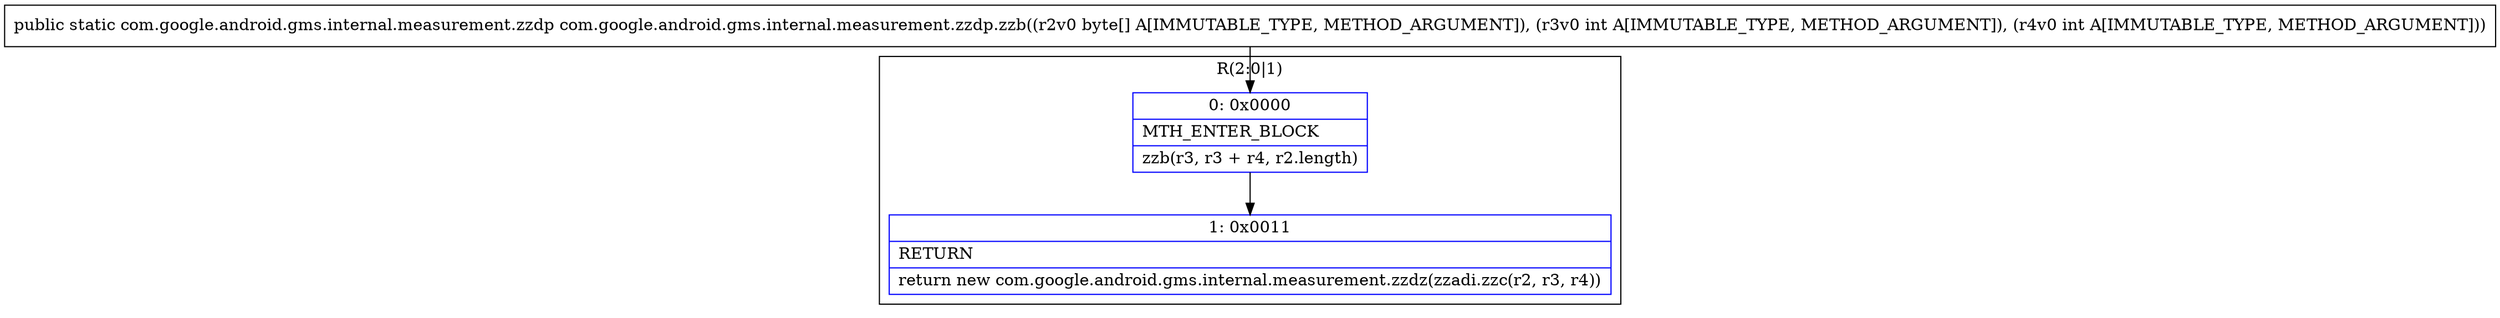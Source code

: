 digraph "CFG forcom.google.android.gms.internal.measurement.zzdp.zzb([BII)Lcom\/google\/android\/gms\/internal\/measurement\/zzdp;" {
subgraph cluster_Region_923712831 {
label = "R(2:0|1)";
node [shape=record,color=blue];
Node_0 [shape=record,label="{0\:\ 0x0000|MTH_ENTER_BLOCK\l|zzb(r3, r3 + r4, r2.length)\l}"];
Node_1 [shape=record,label="{1\:\ 0x0011|RETURN\l|return new com.google.android.gms.internal.measurement.zzdz(zzadi.zzc(r2, r3, r4))\l}"];
}
MethodNode[shape=record,label="{public static com.google.android.gms.internal.measurement.zzdp com.google.android.gms.internal.measurement.zzdp.zzb((r2v0 byte[] A[IMMUTABLE_TYPE, METHOD_ARGUMENT]), (r3v0 int A[IMMUTABLE_TYPE, METHOD_ARGUMENT]), (r4v0 int A[IMMUTABLE_TYPE, METHOD_ARGUMENT])) }"];
MethodNode -> Node_0;
Node_0 -> Node_1;
}


